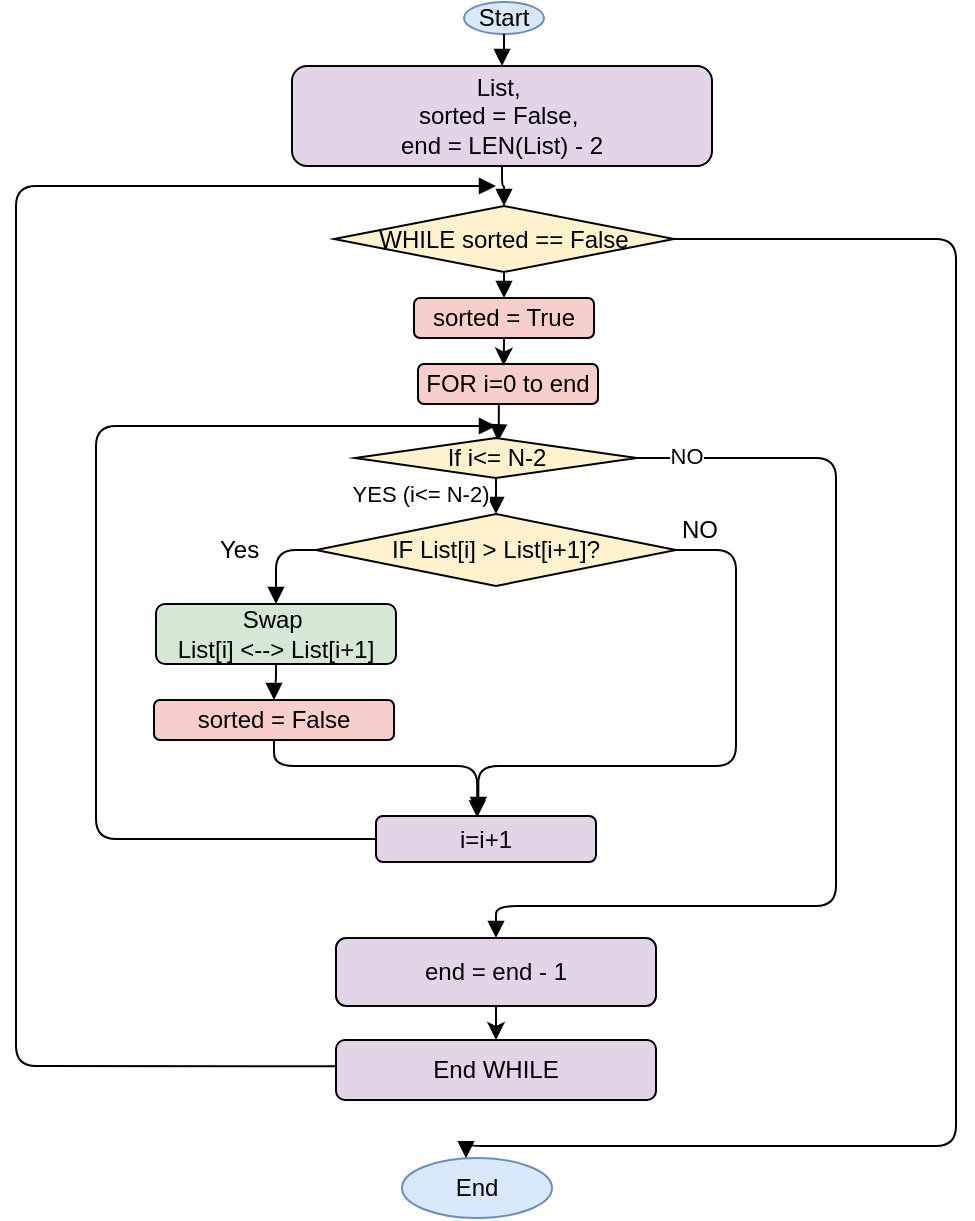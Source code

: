 <mxfile version="28.2.5">
  <diagram name="Page-1" id="X04pknjeeo4h0NhZOfvn">
    <mxGraphModel dx="2478" dy="893" grid="1" gridSize="10" guides="1" tooltips="1" connect="1" arrows="1" fold="1" page="1" pageScale="1" pageWidth="800" pageHeight="600" math="0" shadow="0">
      <root>
        <mxCell id="0" />
        <mxCell id="1" parent="0" />
        <mxCell id="start" value="Start" style="ellipse;whiteSpace=wrap;html=1;aspect=fixed;fillColor=#dae8fc;strokeColor=#6c8ebf;" parent="1" vertex="1">
          <mxGeometry x="124" y="48" width="40" height="16" as="geometry" />
        </mxCell>
        <mxCell id="init" value="&lt;div&gt;List,&amp;nbsp;&lt;/div&gt;&lt;div&gt;sorted = False,&amp;nbsp;&lt;/div&gt;&lt;div&gt;end = LEN(List)&amp;nbsp;- 2&lt;/div&gt;" style="rounded=1;whiteSpace=wrap;html=1;fillColor=#e1d5e7;" parent="1" vertex="1">
          <mxGeometry x="38" y="80" width="210" height="50" as="geometry" />
        </mxCell>
        <mxCell id="while" value="WHILE sorted == False" style="rhombus;whiteSpace=wrap;html=1;fillColor=#fff2cc;" parent="1" vertex="1">
          <mxGeometry x="59" y="150" width="170" height="33" as="geometry" />
        </mxCell>
        <mxCell id="set_sorted" value="sorted = True" style="rounded=1;whiteSpace=wrap;html=1;fillColor=#f8cecc;" parent="1" vertex="1">
          <mxGeometry x="99" y="196" width="90" height="20" as="geometry" />
        </mxCell>
        <mxCell id="if" value="IF List[i] &gt; List[i+1]?" style="rhombus;whiteSpace=wrap;html=1;fillColor=#fff2cc;" parent="1" vertex="1">
          <mxGeometry x="50" y="304" width="180" height="36" as="geometry" />
        </mxCell>
        <mxCell id="swap" value="&lt;div&gt;Swap&amp;nbsp;&lt;/div&gt;&lt;div&gt;List[i] &amp;lt;--&amp;gt; List[i+1]&lt;/div&gt;" style="rounded=1;whiteSpace=wrap;html=1;fillColor=#d5e8d4;" parent="1" vertex="1">
          <mxGeometry x="-30" y="349" width="120" height="30" as="geometry" />
        </mxCell>
        <mxCell id="set_false" value="sorted = False" style="rounded=1;whiteSpace=wrap;html=1;fillColor=#f8cecc;" parent="1" vertex="1">
          <mxGeometry x="-31" y="397" width="120" height="20" as="geometry" />
        </mxCell>
        <mxCell id="endfor" value="i=i+1" style="rounded=1;whiteSpace=wrap;html=1;fillColor=#e1d5e7;" parent="1" vertex="1">
          <mxGeometry x="80" y="455" width="110" height="23" as="geometry" />
        </mxCell>
        <mxCell id="endwhile" value="end = end - 1" style="rounded=1;whiteSpace=wrap;html=1;fillColor=#e1d5e7;" parent="1" vertex="1">
          <mxGeometry x="60" y="516" width="160" height="34" as="geometry" />
        </mxCell>
        <mxCell id="end" value="End" style="ellipse;whiteSpace=wrap;html=1;aspect=fixed;fillColor=#dae8fc;strokeColor=#6c8ebf;" parent="1" vertex="1">
          <mxGeometry x="93" y="626" width="75" height="30" as="geometry" />
        </mxCell>
        <mxCell id="7S_nU1_yzRK4oiWjJD-f-1" style="edgeStyle=orthogonalEdgeStyle;endArrow=block;endFill=1;" parent="1" source="start" target="init" edge="1">
          <mxGeometry relative="1" as="geometry" />
        </mxCell>
        <mxCell id="7S_nU1_yzRK4oiWjJD-f-2" style="edgeStyle=orthogonalEdgeStyle;endArrow=block;endFill=1;" parent="1" source="init" target="while" edge="1">
          <mxGeometry relative="1" as="geometry" />
        </mxCell>
        <mxCell id="7S_nU1_yzRK4oiWjJD-f-3" style="edgeStyle=orthogonalEdgeStyle;endArrow=block;endFill=1;" parent="1" source="while" target="set_sorted" edge="1">
          <mxGeometry relative="1" as="geometry" />
        </mxCell>
        <mxCell id="7S_nU1_yzRK4oiWjJD-f-4" style="edgeStyle=orthogonalEdgeStyle;endArrow=block;endFill=1;entryX=0.507;entryY=0.085;entryDx=0;entryDy=0;entryPerimeter=0;exitX=0.449;exitY=0.93;exitDx=0;exitDy=0;exitPerimeter=0;" parent="1" source="7S_nU1_yzRK4oiWjJD-f-18" target="7S_nU1_yzRK4oiWjJD-f-14" edge="1">
          <mxGeometry relative="1" as="geometry" />
        </mxCell>
        <mxCell id="7S_nU1_yzRK4oiWjJD-f-5" style="edgeStyle=orthogonalEdgeStyle;endArrow=block;endFill=1;exitX=0.5;exitY=1;exitDx=0;exitDy=0;" parent="1" source="7S_nU1_yzRK4oiWjJD-f-14" target="if" edge="1">
          <mxGeometry relative="1" as="geometry" />
        </mxCell>
        <mxCell id="7S_nU1_yzRK4oiWjJD-f-15" value="YES (i&amp;lt;= N-2)" style="edgeLabel;html=1;align=center;verticalAlign=middle;resizable=0;points=[];" vertex="1" connectable="0" parent="7S_nU1_yzRK4oiWjJD-f-5">
          <mxGeometry x="-0.328" y="2" relative="1" as="geometry">
            <mxPoint x="-40" as="offset" />
          </mxGeometry>
        </mxCell>
        <mxCell id="7S_nU1_yzRK4oiWjJD-f-6" value="" style="edgeStyle=orthogonalEdgeStyle;endArrow=block;endFill=1;exitX=0;exitY=0.5;exitDx=0;exitDy=0;" parent="1" source="if" target="swap" edge="1">
          <mxGeometry relative="1" as="geometry" />
        </mxCell>
        <mxCell id="yes" value="Yes" style="text;html=1;strokeColor=none;fillColor=none;fontSize=12;" parent="1" vertex="1">
          <mxGeometry y="308" width="30" height="16" as="geometry" />
        </mxCell>
        <mxCell id="7S_nU1_yzRK4oiWjJD-f-7" style="edgeStyle=orthogonalEdgeStyle;endArrow=block;endFill=1;" parent="1" source="swap" target="set_false" edge="1">
          <mxGeometry relative="1" as="geometry" />
        </mxCell>
        <mxCell id="7S_nU1_yzRK4oiWjJD-f-8" style="edgeStyle=orthogonalEdgeStyle;endArrow=block;endFill=1;exitX=0.5;exitY=1;exitDx=0;exitDy=0;entryX=0.46;entryY=0.033;entryDx=0;entryDy=0;entryPerimeter=0;" parent="1" source="set_false" target="endfor" edge="1">
          <mxGeometry relative="1" as="geometry">
            <Array as="points">
              <mxPoint x="29" y="430" />
              <mxPoint x="131" y="430" />
            </Array>
            <mxPoint x="140" y="470" as="targetPoint" />
          </mxGeometry>
        </mxCell>
        <mxCell id="7S_nU1_yzRK4oiWjJD-f-9" value="" style="edgeStyle=orthogonalEdgeStyle;endArrow=block;endFill=1;exitX=1;exitY=0.5;exitDx=0;exitDy=0;entryX=0.465;entryY=-0.046;entryDx=0;entryDy=0;entryPerimeter=0;" parent="1" source="if" target="endfor" edge="1">
          <mxGeometry relative="1" as="geometry">
            <Array as="points">
              <mxPoint x="260" y="322" />
              <mxPoint x="260" y="430" />
              <mxPoint x="131" y="430" />
            </Array>
            <mxPoint x="140" y="440" as="targetPoint" />
          </mxGeometry>
        </mxCell>
        <mxCell id="7S_nU1_yzRK4oiWjJD-f-10" style="edgeStyle=orthogonalEdgeStyle;endArrow=block;endFill=1;" parent="1" source="endfor" edge="1">
          <mxGeometry relative="1" as="geometry">
            <mxPoint x="140" y="260" as="targetPoint" />
            <Array as="points">
              <mxPoint x="-60" y="467" />
              <mxPoint x="-60" y="260" />
            </Array>
          </mxGeometry>
        </mxCell>
        <mxCell id="7S_nU1_yzRK4oiWjJD-f-11" style="edgeStyle=orthogonalEdgeStyle;endArrow=block;endFill=1;exitX=-0.001;exitY=0.436;exitDx=0;exitDy=0;exitPerimeter=0;" parent="1" source="7S_nU1_yzRK4oiWjJD-f-25" edge="1">
          <mxGeometry relative="1" as="geometry">
            <Array as="points">
              <mxPoint x="54" y="580" />
              <mxPoint x="-100" y="580" />
              <mxPoint x="-100" y="140" />
            </Array>
            <mxPoint x="140" y="140" as="targetPoint" />
          </mxGeometry>
        </mxCell>
        <mxCell id="7S_nU1_yzRK4oiWjJD-f-12" style="edgeStyle=orthogonalEdgeStyle;endArrow=block;endFill=1;exitX=1;exitY=0.5;exitDx=0;exitDy=0;" parent="1" source="while" target="end" edge="1">
          <mxGeometry relative="1" as="geometry">
            <Array as="points">
              <mxPoint x="370" y="167" />
              <mxPoint x="370" y="620" />
              <mxPoint x="125" y="620" />
            </Array>
            <mxPoint x="190" y="170" as="sourcePoint" />
          </mxGeometry>
        </mxCell>
        <mxCell id="7S_nU1_yzRK4oiWjJD-f-14" value="&lt;div&gt;If i&amp;lt;= N-2&lt;/div&gt;" style="rhombus;whiteSpace=wrap;html=1;fillColor=#fff2cc;" vertex="1" parent="1">
          <mxGeometry x="69.5" y="266" width="141" height="20" as="geometry" />
        </mxCell>
        <mxCell id="7S_nU1_yzRK4oiWjJD-f-16" value="NO" style="text;html=1;strokeColor=none;fillColor=none;fontSize=12;" vertex="1" parent="1">
          <mxGeometry x="231" y="298" width="30" height="16" as="geometry" />
        </mxCell>
        <mxCell id="7S_nU1_yzRK4oiWjJD-f-18" value="FOR i=0 to end" style="rounded=1;whiteSpace=wrap;html=1;fillColor=#f8cecc;" vertex="1" parent="1">
          <mxGeometry x="101" y="229" width="90" height="20" as="geometry" />
        </mxCell>
        <mxCell id="7S_nU1_yzRK4oiWjJD-f-22" value="" style="endArrow=classic;html=1;rounded=0;exitX=0.5;exitY=1;exitDx=0;exitDy=0;entryX=0.476;entryY=0.04;entryDx=0;entryDy=0;entryPerimeter=0;" edge="1" parent="1" source="set_sorted" target="7S_nU1_yzRK4oiWjJD-f-18">
          <mxGeometry width="50" height="50" relative="1" as="geometry">
            <mxPoint x="120" y="250" as="sourcePoint" />
            <mxPoint x="170" y="200" as="targetPoint" />
          </mxGeometry>
        </mxCell>
        <mxCell id="7S_nU1_yzRK4oiWjJD-f-23" style="edgeStyle=orthogonalEdgeStyle;endArrow=block;endFill=1;exitX=1;exitY=0.5;exitDx=0;exitDy=0;entryX=0.5;entryY=0;entryDx=0;entryDy=0;" edge="1" parent="1" source="7S_nU1_yzRK4oiWjJD-f-14" target="endwhile">
          <mxGeometry relative="1" as="geometry">
            <mxPoint x="400" y="567" as="sourcePoint" />
            <mxPoint x="460" y="360" as="targetPoint" />
            <Array as="points">
              <mxPoint x="310" y="276" />
              <mxPoint x="310" y="500" />
            </Array>
          </mxGeometry>
        </mxCell>
        <mxCell id="7S_nU1_yzRK4oiWjJD-f-24" value="&lt;div&gt;NO&lt;/div&gt;" style="edgeLabel;html=1;align=center;verticalAlign=middle;resizable=0;points=[];" vertex="1" connectable="0" parent="7S_nU1_yzRK4oiWjJD-f-23">
          <mxGeometry x="-0.903" y="1" relative="1" as="geometry">
            <mxPoint as="offset" />
          </mxGeometry>
        </mxCell>
        <mxCell id="7S_nU1_yzRK4oiWjJD-f-25" value="End WHILE" style="rounded=1;whiteSpace=wrap;html=1;fillColor=#e1d5e7;" vertex="1" parent="1">
          <mxGeometry x="60" y="567" width="160" height="30" as="geometry" />
        </mxCell>
        <mxCell id="7S_nU1_yzRK4oiWjJD-f-27" value="" style="endArrow=classic;html=1;rounded=0;exitX=0.5;exitY=1;exitDx=0;exitDy=0;entryX=0.5;entryY=0;entryDx=0;entryDy=0;" edge="1" parent="1" source="endwhile" target="7S_nU1_yzRK4oiWjJD-f-25">
          <mxGeometry width="50" height="50" relative="1" as="geometry">
            <mxPoint x="-230" y="430" as="sourcePoint" />
            <mxPoint x="-180" y="380" as="targetPoint" />
          </mxGeometry>
        </mxCell>
      </root>
    </mxGraphModel>
  </diagram>
</mxfile>
